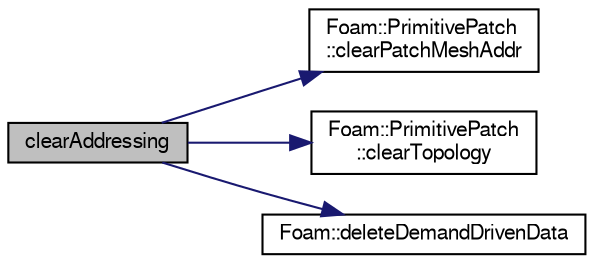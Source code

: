 digraph "clearAddressing"
{
  bgcolor="transparent";
  edge [fontname="FreeSans",fontsize="10",labelfontname="FreeSans",labelfontsize="10"];
  node [fontname="FreeSans",fontsize="10",shape=record];
  rankdir="LR";
  Node6070 [label="clearAddressing",height=0.2,width=0.4,color="black", fillcolor="grey75", style="filled", fontcolor="black"];
  Node6070 -> Node6071 [color="midnightblue",fontsize="10",style="solid",fontname="FreeSans"];
  Node6071 [label="Foam::PrimitivePatch\l::clearPatchMeshAddr",height=0.2,width=0.4,color="black",URL="$a27538.html#adce7b0b57a3bbab0d02ee8592687eff1"];
  Node6070 -> Node6072 [color="midnightblue",fontsize="10",style="solid",fontname="FreeSans"];
  Node6072 [label="Foam::PrimitivePatch\l::clearTopology",height=0.2,width=0.4,color="black",URL="$a27538.html#a7bf396cb5f889f9d774acbbbfcdd83e0"];
  Node6070 -> Node6073 [color="midnightblue",fontsize="10",style="solid",fontname="FreeSans"];
  Node6073 [label="Foam::deleteDemandDrivenData",height=0.2,width=0.4,color="black",URL="$a21124.html#a676ff999562d389fd174d693e17d230a"];
}
